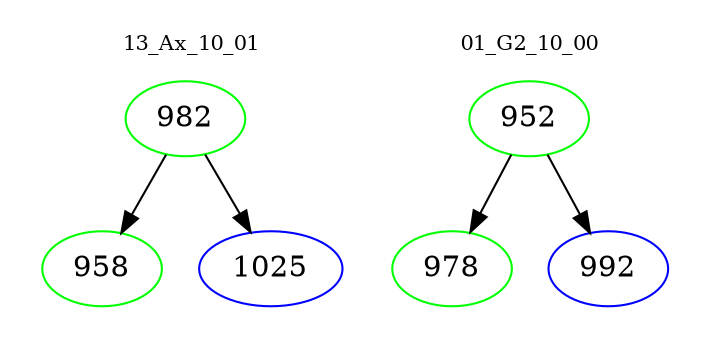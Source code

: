 digraph{
subgraph cluster_0 {
color = white
label = "13_Ax_10_01";
fontsize=10;
T0_982 [label="982", color="green"]
T0_982 -> T0_958 [color="black"]
T0_958 [label="958", color="green"]
T0_982 -> T0_1025 [color="black"]
T0_1025 [label="1025", color="blue"]
}
subgraph cluster_1 {
color = white
label = "01_G2_10_00";
fontsize=10;
T1_952 [label="952", color="green"]
T1_952 -> T1_978 [color="black"]
T1_978 [label="978", color="green"]
T1_952 -> T1_992 [color="black"]
T1_992 [label="992", color="blue"]
}
}
